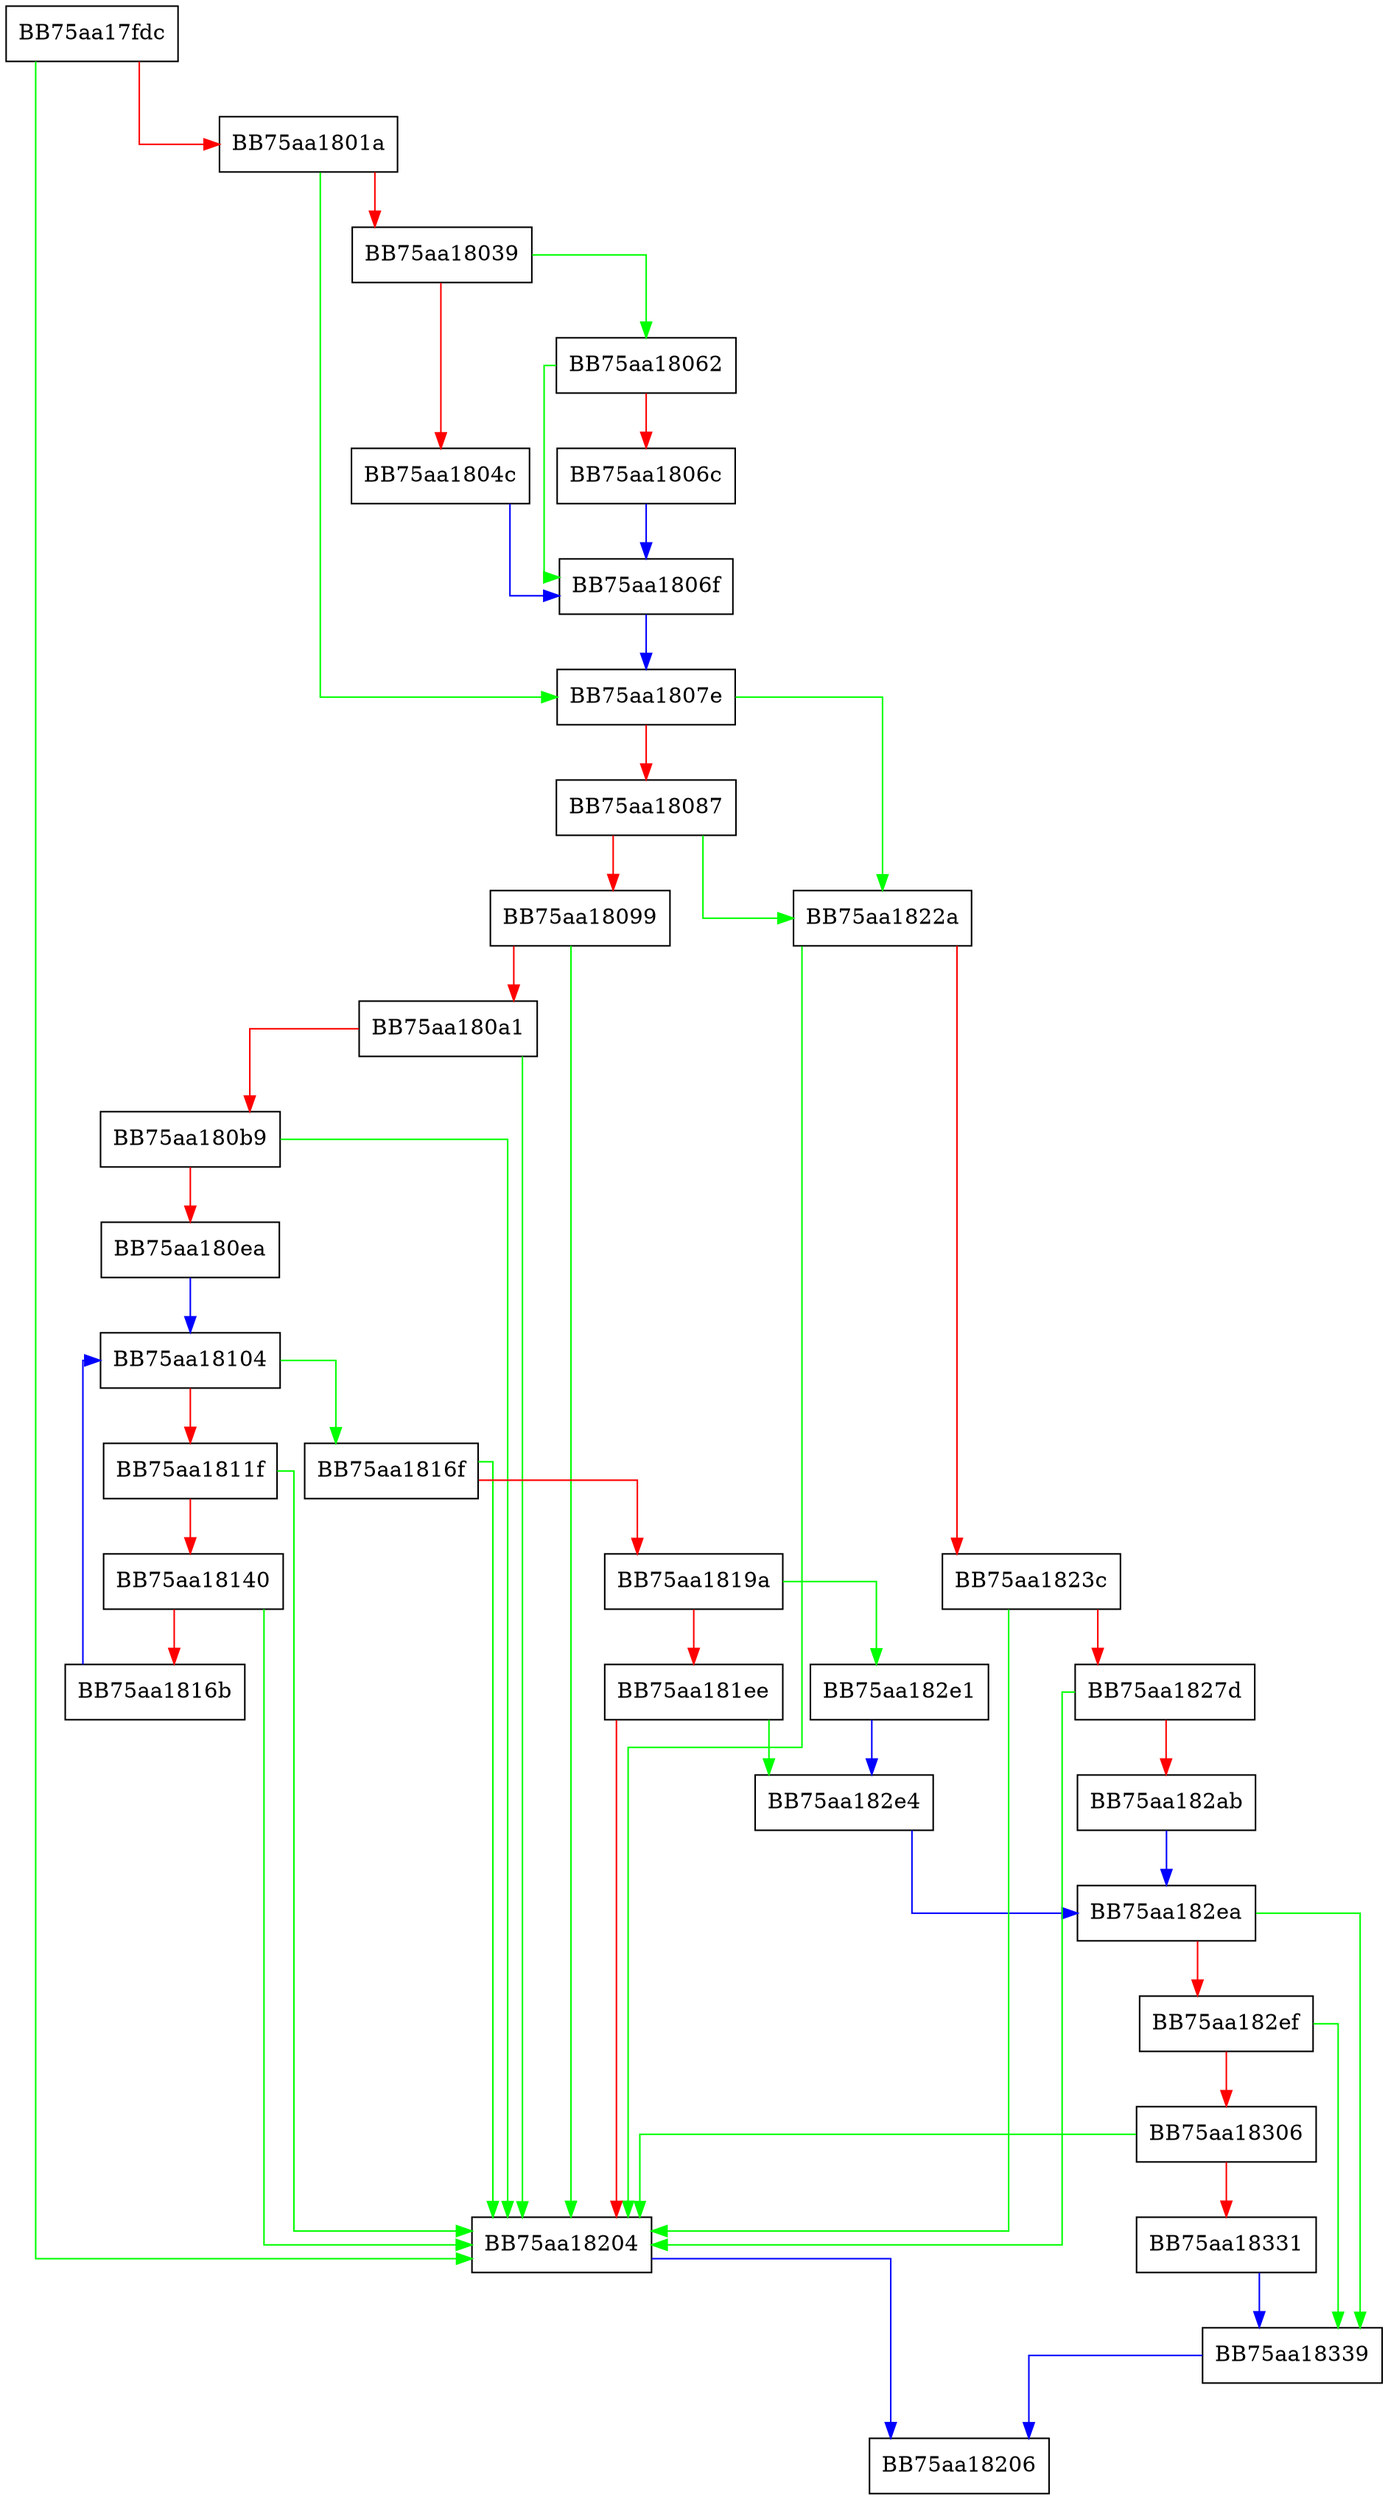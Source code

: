 digraph pef_remove_sec_entry {
  node [shape="box"];
  graph [splines=ortho];
  BB75aa17fdc -> BB75aa18204 [color="green"];
  BB75aa17fdc -> BB75aa1801a [color="red"];
  BB75aa1801a -> BB75aa1807e [color="green"];
  BB75aa1801a -> BB75aa18039 [color="red"];
  BB75aa18039 -> BB75aa18062 [color="green"];
  BB75aa18039 -> BB75aa1804c [color="red"];
  BB75aa1804c -> BB75aa1806f [color="blue"];
  BB75aa18062 -> BB75aa1806f [color="green"];
  BB75aa18062 -> BB75aa1806c [color="red"];
  BB75aa1806c -> BB75aa1806f [color="blue"];
  BB75aa1806f -> BB75aa1807e [color="blue"];
  BB75aa1807e -> BB75aa1822a [color="green"];
  BB75aa1807e -> BB75aa18087 [color="red"];
  BB75aa18087 -> BB75aa1822a [color="green"];
  BB75aa18087 -> BB75aa18099 [color="red"];
  BB75aa18099 -> BB75aa18204 [color="green"];
  BB75aa18099 -> BB75aa180a1 [color="red"];
  BB75aa180a1 -> BB75aa18204 [color="green"];
  BB75aa180a1 -> BB75aa180b9 [color="red"];
  BB75aa180b9 -> BB75aa18204 [color="green"];
  BB75aa180b9 -> BB75aa180ea [color="red"];
  BB75aa180ea -> BB75aa18104 [color="blue"];
  BB75aa18104 -> BB75aa1816f [color="green"];
  BB75aa18104 -> BB75aa1811f [color="red"];
  BB75aa1811f -> BB75aa18204 [color="green"];
  BB75aa1811f -> BB75aa18140 [color="red"];
  BB75aa18140 -> BB75aa18204 [color="green"];
  BB75aa18140 -> BB75aa1816b [color="red"];
  BB75aa1816b -> BB75aa18104 [color="blue"];
  BB75aa1816f -> BB75aa18204 [color="green"];
  BB75aa1816f -> BB75aa1819a [color="red"];
  BB75aa1819a -> BB75aa182e1 [color="green"];
  BB75aa1819a -> BB75aa181ee [color="red"];
  BB75aa181ee -> BB75aa182e4 [color="green"];
  BB75aa181ee -> BB75aa18204 [color="red"];
  BB75aa18204 -> BB75aa18206 [color="blue"];
  BB75aa1822a -> BB75aa18204 [color="green"];
  BB75aa1822a -> BB75aa1823c [color="red"];
  BB75aa1823c -> BB75aa18204 [color="green"];
  BB75aa1823c -> BB75aa1827d [color="red"];
  BB75aa1827d -> BB75aa18204 [color="green"];
  BB75aa1827d -> BB75aa182ab [color="red"];
  BB75aa182ab -> BB75aa182ea [color="blue"];
  BB75aa182e1 -> BB75aa182e4 [color="blue"];
  BB75aa182e4 -> BB75aa182ea [color="blue"];
  BB75aa182ea -> BB75aa18339 [color="green"];
  BB75aa182ea -> BB75aa182ef [color="red"];
  BB75aa182ef -> BB75aa18339 [color="green"];
  BB75aa182ef -> BB75aa18306 [color="red"];
  BB75aa18306 -> BB75aa18204 [color="green"];
  BB75aa18306 -> BB75aa18331 [color="red"];
  BB75aa18331 -> BB75aa18339 [color="blue"];
  BB75aa18339 -> BB75aa18206 [color="blue"];
}